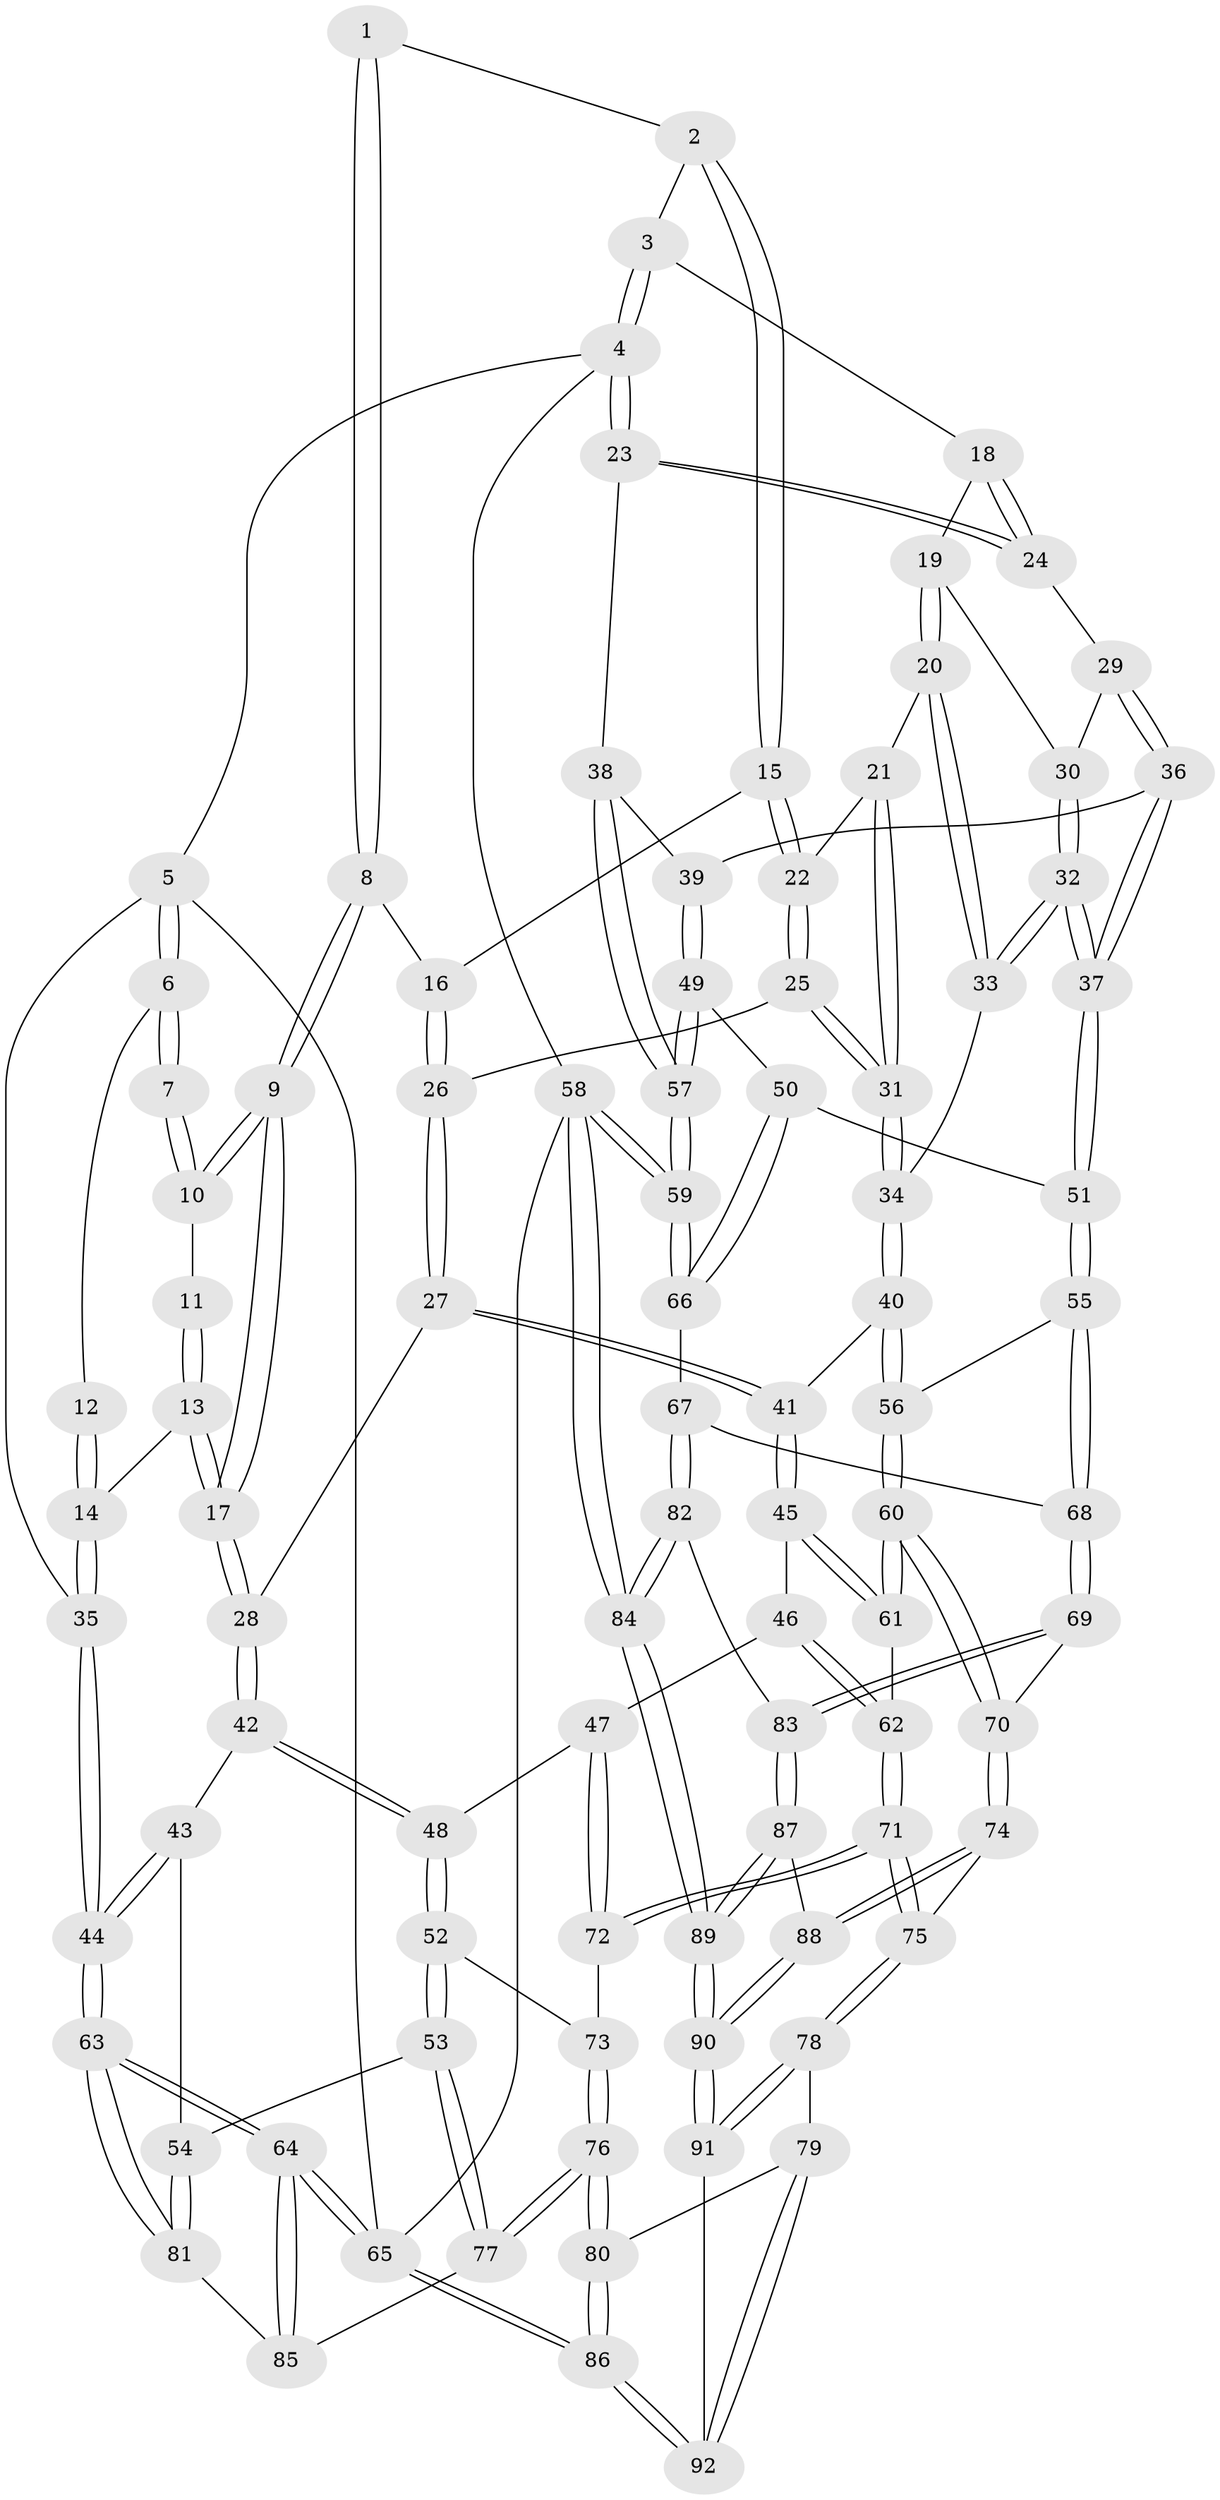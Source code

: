 // coarse degree distribution, {3: 0.14814814814814814, 4: 0.4444444444444444, 5: 0.3333333333333333, 6: 0.05555555555555555, 2: 0.018518518518518517}
// Generated by graph-tools (version 1.1) at 2025/52/02/27/25 19:52:37]
// undirected, 92 vertices, 227 edges
graph export_dot {
graph [start="1"]
  node [color=gray90,style=filled];
  1 [pos="+0.34940361619894655+0"];
  2 [pos="+0.46231521440963624+0"];
  3 [pos="+0.7360397513168597+0"];
  4 [pos="+1+0"];
  5 [pos="+0+0"];
  6 [pos="+0+0"];
  7 [pos="+0.3073386051162277+0"];
  8 [pos="+0.3353813240816091+0.13026677693736494"];
  9 [pos="+0.2187749118589327+0.22037315785862735"];
  10 [pos="+0.22933017687616927+0"];
  11 [pos="+0.1424764296831555+0.03362455223540313"];
  12 [pos="+0.08180750003926247+0.004301399268836606"];
  13 [pos="+0.1592902716656628+0.22991080699587754"];
  14 [pos="+0.14014960440595642+0.2232188865395783"];
  15 [pos="+0.4893986262021899+0.09492757133687182"];
  16 [pos="+0.42953505789589136+0.12779919317656718"];
  17 [pos="+0.19889478090687246+0.25027592233096657"];
  18 [pos="+0.7189353878696698+0"];
  19 [pos="+0.6283080509013462+0.15140960526349898"];
  20 [pos="+0.6051044616779152+0.15759080412533205"];
  21 [pos="+0.5887107908102736+0.1569334633758101"];
  22 [pos="+0.5711714221828152+0.15231574954261706"];
  23 [pos="+1+0.0032670707584149406"];
  24 [pos="+0.8237170522319702+0.2124079841544463"];
  25 [pos="+0.4374978999410856+0.27955645793024475"];
  26 [pos="+0.4368332882409584+0.2793227302905855"];
  27 [pos="+0.3275795017838196+0.28810757290433964"];
  28 [pos="+0.20474166883788703+0.2657168579720311"];
  29 [pos="+0.8208244019615991+0.21508050885707244"];
  30 [pos="+0.6686131995748417+0.1736427133689512"];
  31 [pos="+0.5085994907547242+0.35072137110284707"];
  32 [pos="+0.656178068599768+0.4110081631670027"];
  33 [pos="+0.6025499210294103+0.39331432351272333"];
  34 [pos="+0.5321048402974632+0.39076481642376515"];
  35 [pos="+0+0.13193242380309633"];
  36 [pos="+0.8195123340122015+0.22443261570244716"];
  37 [pos="+0.6615717767308901+0.41390319451014035"];
  38 [pos="+1+0.23721207421204105"];
  39 [pos="+0.885576197032488+0.3929906964712612"];
  40 [pos="+0.47627429688846024+0.44717118011436546"];
  41 [pos="+0.43725180638201294+0.461539009098902"];
  42 [pos="+0.19584277924629032+0.3248258276227927"];
  43 [pos="+0.12894001149988002+0.367263074891428"];
  44 [pos="+0+0.49406220960632174"];
  45 [pos="+0.4324740313248772+0.4651198467928592"];
  46 [pos="+0.33043863780276317+0.5083118489692702"];
  47 [pos="+0.27184701934245864+0.5133923703441565"];
  48 [pos="+0.25573185359779516+0.5104917117180702"];
  49 [pos="+0.8719086727532058+0.44525461244732456"];
  50 [pos="+0.7924032494788047+0.4985804097931058"];
  51 [pos="+0.6979223380545633+0.47087932889247386"];
  52 [pos="+0.21479473907653965+0.559461068477262"];
  53 [pos="+0.10376853831791372+0.6214306938067697"];
  54 [pos="+0.013876411165084049+0.6042524370540473"];
  55 [pos="+0.6471169976006682+0.551980861344869"];
  56 [pos="+0.5462982576182889+0.5855388817749525"];
  57 [pos="+1+0.5843985199525621"];
  58 [pos="+1+1"];
  59 [pos="+1+0.7648182550849028"];
  60 [pos="+0.5108390913628568+0.6376137347031163"];
  61 [pos="+0.4755953005734283+0.6355462708995828"];
  62 [pos="+0.4542110107113267+0.6407132481991961"];
  63 [pos="+0+0.5967069427106181"];
  64 [pos="+0+1"];
  65 [pos="+0+1"];
  66 [pos="+0.8390357334527706+0.6406200043720112"];
  67 [pos="+0.8369217951445244+0.6424134802716751"];
  68 [pos="+0.6645163249697049+0.6448174398477736"];
  69 [pos="+0.6314749585214412+0.747382406905123"];
  70 [pos="+0.5612497080826513+0.7181715278439447"];
  71 [pos="+0.39558179292754947+0.6916580819326079"];
  72 [pos="+0.37483231876408335+0.6793844493451143"];
  73 [pos="+0.27585606091430226+0.6895449367526116"];
  74 [pos="+0.4379063189028561+0.8049046855299753"];
  75 [pos="+0.3938553358583048+0.7965308918633777"];
  76 [pos="+0.24813194712945255+0.8361064510936148"];
  77 [pos="+0.1420808240966748+0.7394424864954691"];
  78 [pos="+0.3404202712002816+0.8302809121635873"];
  79 [pos="+0.2929735267246875+0.8387472455836514"];
  80 [pos="+0.25027734338820995+0.8402354676288478"];
  81 [pos="+0+0.6000842675212965"];
  82 [pos="+0.750195047390841+0.7669018637746847"];
  83 [pos="+0.6493825614077273+0.7737402439625878"];
  84 [pos="+1+1"];
  85 [pos="+0.08252869814663026+0.7870395816063205"];
  86 [pos="+0+1"];
  87 [pos="+0.6373431522947868+0.8160839702484046"];
  88 [pos="+0.4749854920616309+0.842634744622836"];
  89 [pos="+0.6356947433742692+1"];
  90 [pos="+0.5845570410054144+1"];
  91 [pos="+0.5490512661236263+1"];
  92 [pos="+0.44806672137313747+1"];
  1 -- 2;
  1 -- 8;
  1 -- 8;
  2 -- 3;
  2 -- 15;
  2 -- 15;
  3 -- 4;
  3 -- 4;
  3 -- 18;
  4 -- 5;
  4 -- 23;
  4 -- 23;
  4 -- 58;
  5 -- 6;
  5 -- 6;
  5 -- 35;
  5 -- 65;
  6 -- 7;
  6 -- 7;
  6 -- 12;
  7 -- 10;
  7 -- 10;
  8 -- 9;
  8 -- 9;
  8 -- 16;
  9 -- 10;
  9 -- 10;
  9 -- 17;
  9 -- 17;
  10 -- 11;
  11 -- 13;
  11 -- 13;
  12 -- 14;
  12 -- 14;
  13 -- 14;
  13 -- 17;
  13 -- 17;
  14 -- 35;
  14 -- 35;
  15 -- 16;
  15 -- 22;
  15 -- 22;
  16 -- 26;
  16 -- 26;
  17 -- 28;
  17 -- 28;
  18 -- 19;
  18 -- 24;
  18 -- 24;
  19 -- 20;
  19 -- 20;
  19 -- 30;
  20 -- 21;
  20 -- 33;
  20 -- 33;
  21 -- 22;
  21 -- 31;
  21 -- 31;
  22 -- 25;
  22 -- 25;
  23 -- 24;
  23 -- 24;
  23 -- 38;
  24 -- 29;
  25 -- 26;
  25 -- 31;
  25 -- 31;
  26 -- 27;
  26 -- 27;
  27 -- 28;
  27 -- 41;
  27 -- 41;
  28 -- 42;
  28 -- 42;
  29 -- 30;
  29 -- 36;
  29 -- 36;
  30 -- 32;
  30 -- 32;
  31 -- 34;
  31 -- 34;
  32 -- 33;
  32 -- 33;
  32 -- 37;
  32 -- 37;
  33 -- 34;
  34 -- 40;
  34 -- 40;
  35 -- 44;
  35 -- 44;
  36 -- 37;
  36 -- 37;
  36 -- 39;
  37 -- 51;
  37 -- 51;
  38 -- 39;
  38 -- 57;
  38 -- 57;
  39 -- 49;
  39 -- 49;
  40 -- 41;
  40 -- 56;
  40 -- 56;
  41 -- 45;
  41 -- 45;
  42 -- 43;
  42 -- 48;
  42 -- 48;
  43 -- 44;
  43 -- 44;
  43 -- 54;
  44 -- 63;
  44 -- 63;
  45 -- 46;
  45 -- 61;
  45 -- 61;
  46 -- 47;
  46 -- 62;
  46 -- 62;
  47 -- 48;
  47 -- 72;
  47 -- 72;
  48 -- 52;
  48 -- 52;
  49 -- 50;
  49 -- 57;
  49 -- 57;
  50 -- 51;
  50 -- 66;
  50 -- 66;
  51 -- 55;
  51 -- 55;
  52 -- 53;
  52 -- 53;
  52 -- 73;
  53 -- 54;
  53 -- 77;
  53 -- 77;
  54 -- 81;
  54 -- 81;
  55 -- 56;
  55 -- 68;
  55 -- 68;
  56 -- 60;
  56 -- 60;
  57 -- 59;
  57 -- 59;
  58 -- 59;
  58 -- 59;
  58 -- 84;
  58 -- 84;
  58 -- 65;
  59 -- 66;
  59 -- 66;
  60 -- 61;
  60 -- 61;
  60 -- 70;
  60 -- 70;
  61 -- 62;
  62 -- 71;
  62 -- 71;
  63 -- 64;
  63 -- 64;
  63 -- 81;
  63 -- 81;
  64 -- 65;
  64 -- 65;
  64 -- 85;
  64 -- 85;
  65 -- 86;
  65 -- 86;
  66 -- 67;
  67 -- 68;
  67 -- 82;
  67 -- 82;
  68 -- 69;
  68 -- 69;
  69 -- 70;
  69 -- 83;
  69 -- 83;
  70 -- 74;
  70 -- 74;
  71 -- 72;
  71 -- 72;
  71 -- 75;
  71 -- 75;
  72 -- 73;
  73 -- 76;
  73 -- 76;
  74 -- 75;
  74 -- 88;
  74 -- 88;
  75 -- 78;
  75 -- 78;
  76 -- 77;
  76 -- 77;
  76 -- 80;
  76 -- 80;
  77 -- 85;
  78 -- 79;
  78 -- 91;
  78 -- 91;
  79 -- 80;
  79 -- 92;
  79 -- 92;
  80 -- 86;
  80 -- 86;
  81 -- 85;
  82 -- 83;
  82 -- 84;
  82 -- 84;
  83 -- 87;
  83 -- 87;
  84 -- 89;
  84 -- 89;
  86 -- 92;
  86 -- 92;
  87 -- 88;
  87 -- 89;
  87 -- 89;
  88 -- 90;
  88 -- 90;
  89 -- 90;
  89 -- 90;
  90 -- 91;
  90 -- 91;
  91 -- 92;
}
